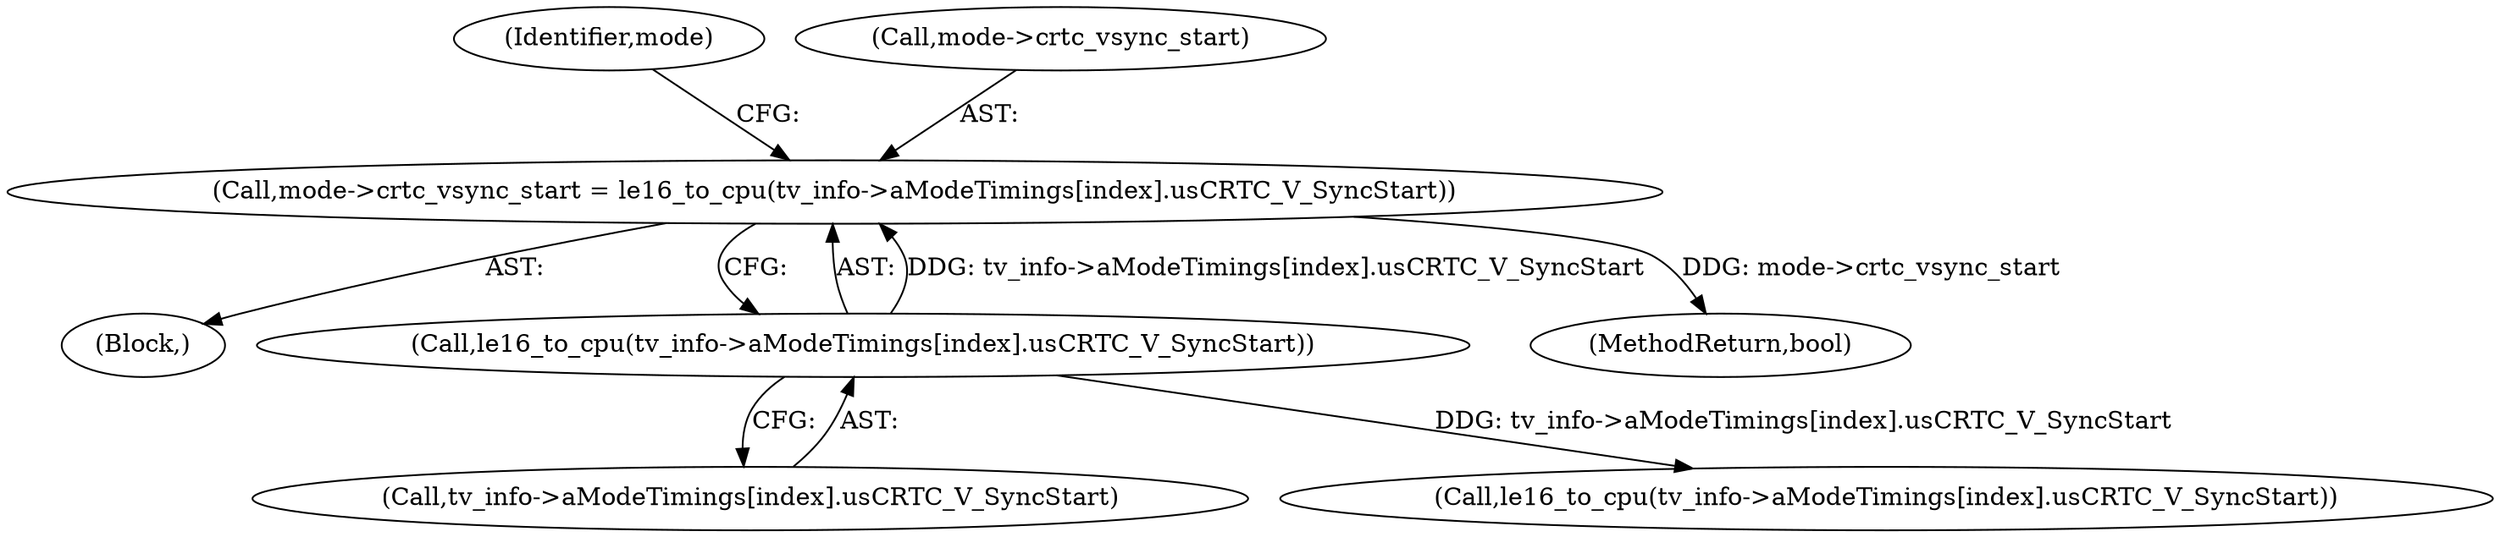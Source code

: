 digraph "0_linux_0031c41be5c529f8329e327b63cde92ba1284842@pointer" {
"1000244" [label="(Call,mode->crtc_vsync_start = le16_to_cpu(tv_info->aModeTimings[index].usCRTC_V_SyncStart))"];
"1000248" [label="(Call,le16_to_cpu(tv_info->aModeTimings[index].usCRTC_V_SyncStart))"];
"1000144" [label="(Block,)"];
"1000249" [label="(Call,tv_info->aModeTimings[index].usCRTC_V_SyncStart)"];
"1000258" [label="(Identifier,mode)"];
"1000558" [label="(MethodReturn,bool)"];
"1000248" [label="(Call,le16_to_cpu(tv_info->aModeTimings[index].usCRTC_V_SyncStart))"];
"1000261" [label="(Call,le16_to_cpu(tv_info->aModeTimings[index].usCRTC_V_SyncStart))"];
"1000245" [label="(Call,mode->crtc_vsync_start)"];
"1000244" [label="(Call,mode->crtc_vsync_start = le16_to_cpu(tv_info->aModeTimings[index].usCRTC_V_SyncStart))"];
"1000244" -> "1000144"  [label="AST: "];
"1000244" -> "1000248"  [label="CFG: "];
"1000245" -> "1000244"  [label="AST: "];
"1000248" -> "1000244"  [label="AST: "];
"1000258" -> "1000244"  [label="CFG: "];
"1000244" -> "1000558"  [label="DDG: mode->crtc_vsync_start"];
"1000248" -> "1000244"  [label="DDG: tv_info->aModeTimings[index].usCRTC_V_SyncStart"];
"1000248" -> "1000249"  [label="CFG: "];
"1000249" -> "1000248"  [label="AST: "];
"1000248" -> "1000261"  [label="DDG: tv_info->aModeTimings[index].usCRTC_V_SyncStart"];
}
